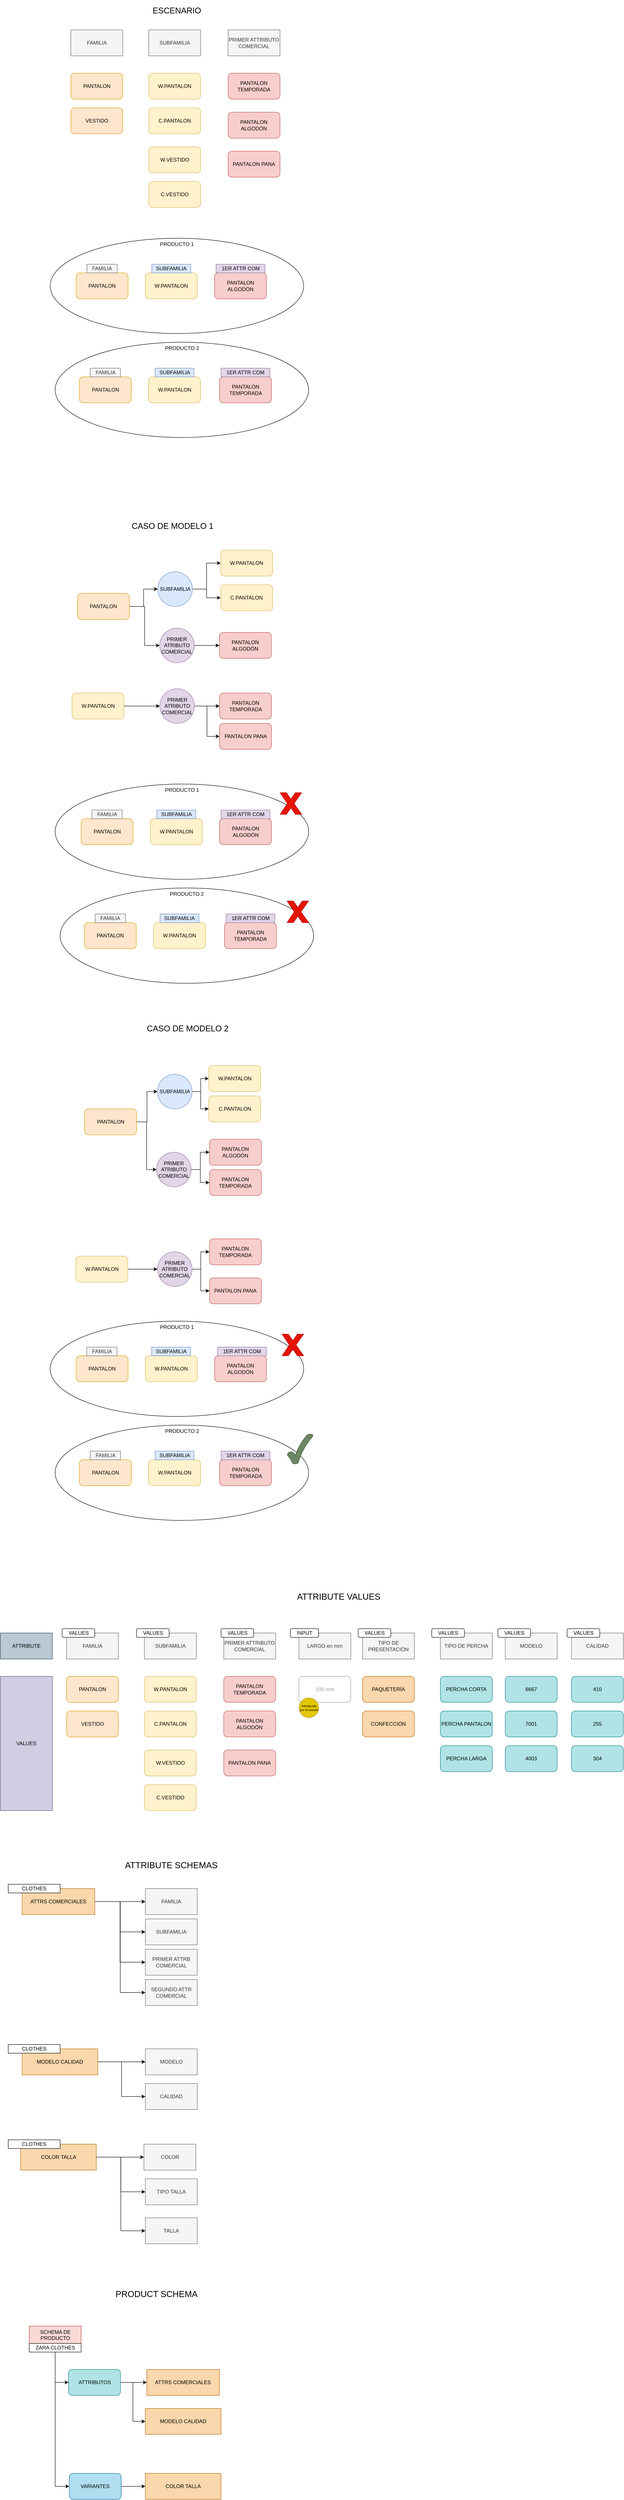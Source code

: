 <mxfile version="21.6.9" type="google">
  <diagram name="Página-1" id="6FG6SvJiOKkGc2ydVnPz">
    <mxGraphModel dx="1626" dy="870" grid="1" gridSize="10" guides="1" tooltips="1" connect="1" arrows="1" fold="1" page="1" pageScale="1" pageWidth="827" pageHeight="1169" math="0" shadow="0">
      <root>
        <mxCell id="0" />
        <mxCell id="1" parent="0" />
        <mxCell id="M1uCHUnP5pRAwrnmrPN6-33" value="FAMILIA" style="rounded=0;whiteSpace=wrap;html=1;fillColor=#f5f5f5;fontColor=#333333;strokeColor=#666666;" parent="1" vertex="1">
          <mxGeometry x="162.75" y="79" width="120" height="60" as="geometry" />
        </mxCell>
        <mxCell id="M1uCHUnP5pRAwrnmrPN6-34" value="SUBFAMILIA" style="rounded=0;whiteSpace=wrap;html=1;fillColor=#f5f5f5;fontColor=#333333;strokeColor=#666666;" parent="1" vertex="1">
          <mxGeometry x="342.75" y="79" width="120" height="60" as="geometry" />
        </mxCell>
        <mxCell id="M1uCHUnP5pRAwrnmrPN6-35" value="PRIMER ATTRIBUTO COMERCIAL" style="rounded=0;whiteSpace=wrap;html=1;fillColor=#f5f5f5;fontColor=#333333;strokeColor=#666666;" parent="1" vertex="1">
          <mxGeometry x="526.25" y="79" width="120" height="60" as="geometry" />
        </mxCell>
        <mxCell id="M1uCHUnP5pRAwrnmrPN6-36" value="PANTALON" style="rounded=1;whiteSpace=wrap;html=1;fillColor=#ffe6cc;strokeColor=#d79b00;" parent="1" vertex="1">
          <mxGeometry x="162.75" y="179" width="120" height="60" as="geometry" />
        </mxCell>
        <mxCell id="M1uCHUnP5pRAwrnmrPN6-37" value="VESTIDO" style="rounded=1;whiteSpace=wrap;html=1;fillColor=#ffe6cc;strokeColor=#d79b00;" parent="1" vertex="1">
          <mxGeometry x="162.75" y="259" width="120" height="60" as="geometry" />
        </mxCell>
        <mxCell id="M1uCHUnP5pRAwrnmrPN6-39" value="W.PANTALON" style="rounded=1;whiteSpace=wrap;html=1;fillColor=#fff2cc;strokeColor=#d6b656;" parent="1" vertex="1">
          <mxGeometry x="342.75" y="179" width="120" height="60" as="geometry" />
        </mxCell>
        <mxCell id="M1uCHUnP5pRAwrnmrPN6-41" value="C.PANTALON" style="rounded=1;whiteSpace=wrap;html=1;fillColor=#fff2cc;strokeColor=#d6b656;" parent="1" vertex="1">
          <mxGeometry x="342.75" y="259" width="120" height="60" as="geometry" />
        </mxCell>
        <mxCell id="M1uCHUnP5pRAwrnmrPN6-42" value="W.VESTIDO" style="rounded=1;whiteSpace=wrap;html=1;fillColor=#fff2cc;strokeColor=#d6b656;" parent="1" vertex="1">
          <mxGeometry x="342.75" y="349" width="120" height="60" as="geometry" />
        </mxCell>
        <mxCell id="M1uCHUnP5pRAwrnmrPN6-43" value="C.VESTIDO" style="rounded=1;whiteSpace=wrap;html=1;fillColor=#fff2cc;strokeColor=#d6b656;" parent="1" vertex="1">
          <mxGeometry x="342.75" y="429" width="120" height="60" as="geometry" />
        </mxCell>
        <mxCell id="M1uCHUnP5pRAwrnmrPN6-44" value="PANTALON TEMPORADA" style="rounded=1;whiteSpace=wrap;html=1;fillColor=#f8cecc;strokeColor=#b85450;" parent="1" vertex="1">
          <mxGeometry x="526.25" y="179" width="120" height="60" as="geometry" />
        </mxCell>
        <mxCell id="M1uCHUnP5pRAwrnmrPN6-45" value="PANTALON ALGODÓN" style="rounded=1;whiteSpace=wrap;html=1;fillColor=#f8cecc;strokeColor=#b85450;" parent="1" vertex="1">
          <mxGeometry x="526.25" y="269" width="120" height="60" as="geometry" />
        </mxCell>
        <mxCell id="M1uCHUnP5pRAwrnmrPN6-46" value="PANTALON PANA" style="rounded=1;whiteSpace=wrap;html=1;fillColor=#f8cecc;strokeColor=#b85450;" parent="1" vertex="1">
          <mxGeometry x="526.25" y="359" width="120" height="60" as="geometry" />
        </mxCell>
        <mxCell id="M1uCHUnP5pRAwrnmrPN6-100" style="edgeStyle=orthogonalEdgeStyle;rounded=0;orthogonalLoop=1;jettySize=auto;html=1;entryX=0;entryY=0.5;entryDx=0;entryDy=0;" parent="1" source="M1uCHUnP5pRAwrnmrPN6-54" target="M1uCHUnP5pRAwrnmrPN6-99" edge="1">
          <mxGeometry relative="1" as="geometry" />
        </mxCell>
        <mxCell id="M1uCHUnP5pRAwrnmrPN6-106" style="edgeStyle=orthogonalEdgeStyle;rounded=0;orthogonalLoop=1;jettySize=auto;html=1;entryX=0;entryY=0.5;entryDx=0;entryDy=0;" parent="1" source="M1uCHUnP5pRAwrnmrPN6-54" target="M1uCHUnP5pRAwrnmrPN6-103" edge="1">
          <mxGeometry relative="1" as="geometry" />
        </mxCell>
        <mxCell id="M1uCHUnP5pRAwrnmrPN6-54" value="PANTALON" style="rounded=1;whiteSpace=wrap;html=1;fillColor=#ffe6cc;strokeColor=#d79b00;" parent="1" vertex="1">
          <mxGeometry x="194.5" y="2570" width="120" height="60" as="geometry" />
        </mxCell>
        <mxCell id="M1uCHUnP5pRAwrnmrPN6-55" value="W.PANTALON" style="rounded=1;whiteSpace=wrap;html=1;fillColor=#fff2cc;strokeColor=#d6b656;" parent="1" vertex="1">
          <mxGeometry x="481.5" y="2470" width="120" height="60" as="geometry" />
        </mxCell>
        <mxCell id="M1uCHUnP5pRAwrnmrPN6-56" value="C.PANTALON" style="rounded=1;whiteSpace=wrap;html=1;fillColor=#fff2cc;strokeColor=#d6b656;" parent="1" vertex="1">
          <mxGeometry x="481.5" y="2540" width="120" height="60" as="geometry" />
        </mxCell>
        <mxCell id="M1uCHUnP5pRAwrnmrPN6-57" value="PANTALON ALGODÓN" style="rounded=1;whiteSpace=wrap;html=1;fillColor=#f8cecc;strokeColor=#b85450;" parent="1" vertex="1">
          <mxGeometry x="483.25" y="2640" width="120" height="60" as="geometry" />
        </mxCell>
        <mxCell id="M1uCHUnP5pRAwrnmrPN6-58" value="PRODUCTO 1" style="ellipse;whiteSpace=wrap;html=1;verticalAlign=top;" parent="1" vertex="1">
          <mxGeometry x="115" y="3060" width="586" height="220" as="geometry" />
        </mxCell>
        <mxCell id="M1uCHUnP5pRAwrnmrPN6-59" value="PANTALON" style="rounded=1;whiteSpace=wrap;html=1;fillColor=#ffe6cc;strokeColor=#d79b00;" parent="1" vertex="1">
          <mxGeometry x="175" y="3140" width="120" height="60" as="geometry" />
        </mxCell>
        <mxCell id="M1uCHUnP5pRAwrnmrPN6-60" value="W.PANTALON" style="rounded=1;whiteSpace=wrap;html=1;fillColor=#fff2cc;strokeColor=#d6b656;" parent="1" vertex="1">
          <mxGeometry x="335" y="3140" width="120" height="60" as="geometry" />
        </mxCell>
        <mxCell id="M1uCHUnP5pRAwrnmrPN6-61" value="PANTALON ALGODÓN" style="rounded=1;whiteSpace=wrap;html=1;fillColor=#f8cecc;strokeColor=#b85450;" parent="1" vertex="1">
          <mxGeometry x="495" y="3140" width="120" height="60" as="geometry" />
        </mxCell>
        <mxCell id="M1uCHUnP5pRAwrnmrPN6-62" value="PRODUCTO 2" style="ellipse;whiteSpace=wrap;html=1;verticalAlign=top;" parent="1" vertex="1">
          <mxGeometry x="126.5" y="3300" width="586" height="220" as="geometry" />
        </mxCell>
        <mxCell id="M1uCHUnP5pRAwrnmrPN6-63" value="PANTALON" style="rounded=1;whiteSpace=wrap;html=1;fillColor=#ffe6cc;strokeColor=#d79b00;" parent="1" vertex="1">
          <mxGeometry x="182.5" y="3380" width="120" height="60" as="geometry" />
        </mxCell>
        <mxCell id="M1uCHUnP5pRAwrnmrPN6-64" value="W.PANTALON" style="rounded=1;whiteSpace=wrap;html=1;fillColor=#fff2cc;strokeColor=#d6b656;" parent="1" vertex="1">
          <mxGeometry x="342.5" y="3380" width="120" height="60" as="geometry" />
        </mxCell>
        <mxCell id="M1uCHUnP5pRAwrnmrPN6-65" value="PANTALON TEMPORADA" style="rounded=1;whiteSpace=wrap;html=1;fillColor=#f8cecc;strokeColor=#b85450;" parent="1" vertex="1">
          <mxGeometry x="506.5" y="3380" width="120" height="60" as="geometry" />
        </mxCell>
        <mxCell id="M1uCHUnP5pRAwrnmrPN6-108" style="edgeStyle=orthogonalEdgeStyle;rounded=0;orthogonalLoop=1;jettySize=auto;html=1;" parent="1" source="M1uCHUnP5pRAwrnmrPN6-67" target="M1uCHUnP5pRAwrnmrPN6-107" edge="1">
          <mxGeometry relative="1" as="geometry" />
        </mxCell>
        <mxCell id="M1uCHUnP5pRAwrnmrPN6-67" value="W.PANTALON" style="rounded=1;whiteSpace=wrap;html=1;fillColor=#fff2cc;strokeColor=#d6b656;" parent="1" vertex="1">
          <mxGeometry x="174.5" y="2910" width="120" height="60" as="geometry" />
        </mxCell>
        <mxCell id="M1uCHUnP5pRAwrnmrPN6-68" value="PANTALON TEMPORADA" style="rounded=1;whiteSpace=wrap;html=1;fillColor=#f8cecc;strokeColor=#b85450;" parent="1" vertex="1">
          <mxGeometry x="483.25" y="2870" width="120" height="60" as="geometry" />
        </mxCell>
        <mxCell id="M1uCHUnP5pRAwrnmrPN6-81" value="PANTALON PANA" style="rounded=1;whiteSpace=wrap;html=1;fillColor=#f8cecc;strokeColor=#b85450;" parent="1" vertex="1">
          <mxGeometry x="483.25" y="2960" width="120" height="60" as="geometry" />
        </mxCell>
        <mxCell id="M1uCHUnP5pRAwrnmrPN6-86" value="" style="verticalLabelPosition=bottom;verticalAlign=top;html=1;shape=mxgraph.basic.tick;fillColor=#6d8764;fontColor=#ffffff;strokeColor=#3A5431;" parent="1" vertex="1">
          <mxGeometry x="663" y="3320" width="59.5" height="70" as="geometry" />
        </mxCell>
        <mxCell id="M1uCHUnP5pRAwrnmrPN6-87" value="PANTALON TEMPORADA" style="rounded=1;whiteSpace=wrap;html=1;fillColor=#f8cecc;strokeColor=#b85450;" parent="1" vertex="1">
          <mxGeometry x="483.25" y="2710" width="120" height="60" as="geometry" />
        </mxCell>
        <mxCell id="M1uCHUnP5pRAwrnmrPN6-101" style="edgeStyle=orthogonalEdgeStyle;rounded=0;orthogonalLoop=1;jettySize=auto;html=1;entryX=0;entryY=0.5;entryDx=0;entryDy=0;" parent="1" source="M1uCHUnP5pRAwrnmrPN6-99" target="M1uCHUnP5pRAwrnmrPN6-55" edge="1">
          <mxGeometry relative="1" as="geometry" />
        </mxCell>
        <mxCell id="M1uCHUnP5pRAwrnmrPN6-102" style="edgeStyle=orthogonalEdgeStyle;rounded=0;orthogonalLoop=1;jettySize=auto;html=1;entryX=0;entryY=0.5;entryDx=0;entryDy=0;" parent="1" source="M1uCHUnP5pRAwrnmrPN6-99" target="M1uCHUnP5pRAwrnmrPN6-56" edge="1">
          <mxGeometry relative="1" as="geometry" />
        </mxCell>
        <mxCell id="M1uCHUnP5pRAwrnmrPN6-99" value="SUBFAMILIA" style="ellipse;whiteSpace=wrap;html=1;aspect=fixed;fillColor=#dae8fc;strokeColor=#6c8ebf;" parent="1" vertex="1">
          <mxGeometry x="363" y="2490" width="80" height="80" as="geometry" />
        </mxCell>
        <mxCell id="M1uCHUnP5pRAwrnmrPN6-104" style="edgeStyle=orthogonalEdgeStyle;rounded=0;orthogonalLoop=1;jettySize=auto;html=1;" parent="1" source="M1uCHUnP5pRAwrnmrPN6-103" target="M1uCHUnP5pRAwrnmrPN6-57" edge="1">
          <mxGeometry relative="1" as="geometry" />
        </mxCell>
        <mxCell id="M1uCHUnP5pRAwrnmrPN6-105" style="edgeStyle=orthogonalEdgeStyle;rounded=0;orthogonalLoop=1;jettySize=auto;html=1;entryX=0;entryY=0.5;entryDx=0;entryDy=0;" parent="1" source="M1uCHUnP5pRAwrnmrPN6-103" target="M1uCHUnP5pRAwrnmrPN6-87" edge="1">
          <mxGeometry relative="1" as="geometry" />
        </mxCell>
        <mxCell id="M1uCHUnP5pRAwrnmrPN6-103" value="PRIMER ATRIBUTO COMERCIAL" style="ellipse;whiteSpace=wrap;html=1;aspect=fixed;fillColor=#e1d5e7;strokeColor=#9673a6;" parent="1" vertex="1">
          <mxGeometry x="361" y="2670" width="80" height="80" as="geometry" />
        </mxCell>
        <mxCell id="M1uCHUnP5pRAwrnmrPN6-109" style="edgeStyle=orthogonalEdgeStyle;rounded=0;orthogonalLoop=1;jettySize=auto;html=1;" parent="1" source="M1uCHUnP5pRAwrnmrPN6-107" target="M1uCHUnP5pRAwrnmrPN6-68" edge="1">
          <mxGeometry relative="1" as="geometry" />
        </mxCell>
        <mxCell id="M1uCHUnP5pRAwrnmrPN6-110" style="edgeStyle=orthogonalEdgeStyle;rounded=0;orthogonalLoop=1;jettySize=auto;html=1;entryX=0;entryY=0.5;entryDx=0;entryDy=0;" parent="1" source="M1uCHUnP5pRAwrnmrPN6-107" target="M1uCHUnP5pRAwrnmrPN6-81" edge="1">
          <mxGeometry relative="1" as="geometry" />
        </mxCell>
        <mxCell id="M1uCHUnP5pRAwrnmrPN6-107" value="PRIMER ATRIBUTO COMERCIAL" style="ellipse;whiteSpace=wrap;html=1;aspect=fixed;fillColor=#e1d5e7;strokeColor=#9673a6;" parent="1" vertex="1">
          <mxGeometry x="363" y="2900" width="80" height="80" as="geometry" />
        </mxCell>
        <mxCell id="M1uCHUnP5pRAwrnmrPN6-111" value="" style="verticalLabelPosition=bottom;verticalAlign=top;html=1;shape=mxgraph.basic.x;fillColor=#e51400;fontColor=#ffffff;strokeColor=#B20000;" parent="1" vertex="1">
          <mxGeometry x="651" y="3090" width="50" height="50" as="geometry" />
        </mxCell>
        <mxCell id="M1uCHUnP5pRAwrnmrPN6-113" value="FAMILIA" style="rounded=0;whiteSpace=wrap;html=1;fillColor=#f5f5f5;fontColor=#333333;strokeColor=#666666;" parent="1" vertex="1">
          <mxGeometry x="207.5" y="3360" width="70" height="20" as="geometry" />
        </mxCell>
        <mxCell id="M1uCHUnP5pRAwrnmrPN6-114" value="SUBFAMILIA" style="rounded=0;whiteSpace=wrap;html=1;fillColor=#dae8fc;strokeColor=#6c8ebf;" parent="1" vertex="1">
          <mxGeometry x="357.5" y="3360" width="90" height="20" as="geometry" />
        </mxCell>
        <mxCell id="M1uCHUnP5pRAwrnmrPN6-115" value="1ER ATTR COM" style="rounded=0;whiteSpace=wrap;html=1;fillColor=#e1d5e7;strokeColor=#9673a6;" parent="1" vertex="1">
          <mxGeometry x="510" y="3360" width="113" height="20" as="geometry" />
        </mxCell>
        <mxCell id="M1uCHUnP5pRAwrnmrPN6-116" value="FAMILIA" style="rounded=0;whiteSpace=wrap;html=1;fillColor=#f5f5f5;fontColor=#333333;strokeColor=#666666;" parent="1" vertex="1">
          <mxGeometry x="199.5" y="3120" width="70" height="20" as="geometry" />
        </mxCell>
        <mxCell id="M1uCHUnP5pRAwrnmrPN6-117" value="SUBFAMILIA" style="rounded=0;whiteSpace=wrap;html=1;fillColor=#dae8fc;strokeColor=#6c8ebf;" parent="1" vertex="1">
          <mxGeometry x="349.5" y="3120" width="90" height="20" as="geometry" />
        </mxCell>
        <mxCell id="M1uCHUnP5pRAwrnmrPN6-118" value="1ER ATTR COM" style="rounded=0;whiteSpace=wrap;html=1;fillColor=#e1d5e7;strokeColor=#9673a6;" parent="1" vertex="1">
          <mxGeometry x="502" y="3120" width="113" height="20" as="geometry" />
        </mxCell>
        <mxCell id="M1uCHUnP5pRAwrnmrPN6-119" value="PRODUCTO 1" style="ellipse;whiteSpace=wrap;html=1;verticalAlign=top;" parent="1" vertex="1">
          <mxGeometry x="115" y="560" width="586" height="220" as="geometry" />
        </mxCell>
        <mxCell id="M1uCHUnP5pRAwrnmrPN6-120" value="PANTALON" style="rounded=1;whiteSpace=wrap;html=1;fillColor=#ffe6cc;strokeColor=#d79b00;" parent="1" vertex="1">
          <mxGeometry x="175" y="640" width="120" height="60" as="geometry" />
        </mxCell>
        <mxCell id="M1uCHUnP5pRAwrnmrPN6-121" value="W.PANTALON" style="rounded=1;whiteSpace=wrap;html=1;fillColor=#fff2cc;strokeColor=#d6b656;" parent="1" vertex="1">
          <mxGeometry x="335" y="640" width="120" height="60" as="geometry" />
        </mxCell>
        <mxCell id="M1uCHUnP5pRAwrnmrPN6-122" value="PANTALON ALGODÓN" style="rounded=1;whiteSpace=wrap;html=1;fillColor=#f8cecc;strokeColor=#b85450;" parent="1" vertex="1">
          <mxGeometry x="495" y="640" width="120" height="60" as="geometry" />
        </mxCell>
        <mxCell id="M1uCHUnP5pRAwrnmrPN6-123" value="PRODUCTO 2" style="ellipse;whiteSpace=wrap;html=1;verticalAlign=top;" parent="1" vertex="1">
          <mxGeometry x="126.5" y="800" width="586" height="220" as="geometry" />
        </mxCell>
        <mxCell id="M1uCHUnP5pRAwrnmrPN6-124" value="PANTALON" style="rounded=1;whiteSpace=wrap;html=1;fillColor=#ffe6cc;strokeColor=#d79b00;" parent="1" vertex="1">
          <mxGeometry x="182.5" y="880" width="120" height="60" as="geometry" />
        </mxCell>
        <mxCell id="M1uCHUnP5pRAwrnmrPN6-125" value="W.PANTALON" style="rounded=1;whiteSpace=wrap;html=1;fillColor=#fff2cc;strokeColor=#d6b656;" parent="1" vertex="1">
          <mxGeometry x="342.5" y="880" width="120" height="60" as="geometry" />
        </mxCell>
        <mxCell id="M1uCHUnP5pRAwrnmrPN6-126" value="PANTALON TEMPORADA" style="rounded=1;whiteSpace=wrap;html=1;fillColor=#f8cecc;strokeColor=#b85450;" parent="1" vertex="1">
          <mxGeometry x="506.5" y="880" width="120" height="60" as="geometry" />
        </mxCell>
        <mxCell id="M1uCHUnP5pRAwrnmrPN6-129" value="FAMILIA" style="rounded=0;whiteSpace=wrap;html=1;fillColor=#f5f5f5;fontColor=#333333;strokeColor=#666666;" parent="1" vertex="1">
          <mxGeometry x="200" y="620" width="70" height="20" as="geometry" />
        </mxCell>
        <mxCell id="M1uCHUnP5pRAwrnmrPN6-130" value="SUBFAMILIA" style="rounded=0;whiteSpace=wrap;html=1;fillColor=#dae8fc;strokeColor=#6c8ebf;" parent="1" vertex="1">
          <mxGeometry x="350" y="620" width="90" height="20" as="geometry" />
        </mxCell>
        <mxCell id="M1uCHUnP5pRAwrnmrPN6-131" value="1ER ATTR COM" style="rounded=0;whiteSpace=wrap;html=1;fillColor=#e1d5e7;strokeColor=#9673a6;" parent="1" vertex="1">
          <mxGeometry x="498.5" y="620" width="113" height="20" as="geometry" />
        </mxCell>
        <mxCell id="M1uCHUnP5pRAwrnmrPN6-132" value="FAMILIA" style="rounded=0;whiteSpace=wrap;html=1;fillColor=#f5f5f5;fontColor=#333333;strokeColor=#666666;" parent="1" vertex="1">
          <mxGeometry x="207.5" y="860" width="70" height="20" as="geometry" />
        </mxCell>
        <mxCell id="M1uCHUnP5pRAwrnmrPN6-133" value="SUBFAMILIA" style="rounded=0;whiteSpace=wrap;html=1;fillColor=#dae8fc;strokeColor=#6c8ebf;" parent="1" vertex="1">
          <mxGeometry x="357.5" y="860" width="90" height="20" as="geometry" />
        </mxCell>
        <mxCell id="M1uCHUnP5pRAwrnmrPN6-134" value="1ER ATTR COM" style="rounded=0;whiteSpace=wrap;html=1;fillColor=#e1d5e7;strokeColor=#9673a6;" parent="1" vertex="1">
          <mxGeometry x="510" y="860" width="113" height="20" as="geometry" />
        </mxCell>
        <mxCell id="M1uCHUnP5pRAwrnmrPN6-135" style="edgeStyle=orthogonalEdgeStyle;rounded=0;orthogonalLoop=1;jettySize=auto;html=1;" parent="1" source="M1uCHUnP5pRAwrnmrPN6-137" target="M1uCHUnP5pRAwrnmrPN6-154" edge="1">
          <mxGeometry relative="1" as="geometry" />
        </mxCell>
        <mxCell id="M1uCHUnP5pRAwrnmrPN6-136" style="edgeStyle=orthogonalEdgeStyle;rounded=0;orthogonalLoop=1;jettySize=auto;html=1;entryX=0;entryY=0.5;entryDx=0;entryDy=0;" parent="1" source="M1uCHUnP5pRAwrnmrPN6-137" target="M1uCHUnP5pRAwrnmrPN6-156" edge="1">
          <mxGeometry relative="1" as="geometry" />
        </mxCell>
        <mxCell id="M1uCHUnP5pRAwrnmrPN6-137" value="PANTALON" style="rounded=1;whiteSpace=wrap;html=1;fillColor=#ffe6cc;strokeColor=#d79b00;" parent="1" vertex="1">
          <mxGeometry x="178.25" y="1380" width="120" height="60" as="geometry" />
        </mxCell>
        <mxCell id="M1uCHUnP5pRAwrnmrPN6-138" value="W.PANTALON" style="rounded=1;whiteSpace=wrap;html=1;fillColor=#fff2cc;strokeColor=#d6b656;" parent="1" vertex="1">
          <mxGeometry x="509.25" y="1280" width="120" height="60" as="geometry" />
        </mxCell>
        <mxCell id="M1uCHUnP5pRAwrnmrPN6-139" value="C.PANTALON" style="rounded=1;whiteSpace=wrap;html=1;fillColor=#fff2cc;strokeColor=#d6b656;" parent="1" vertex="1">
          <mxGeometry x="509.25" y="1360" width="120" height="60" as="geometry" />
        </mxCell>
        <mxCell id="M1uCHUnP5pRAwrnmrPN6-140" value="PANTALON ALGODÓN" style="rounded=1;whiteSpace=wrap;html=1;fillColor=#f8cecc;strokeColor=#b85450;" parent="1" vertex="1">
          <mxGeometry x="506.25" y="1470" width="120" height="60" as="geometry" />
        </mxCell>
        <mxCell id="M1uCHUnP5pRAwrnmrPN6-141" value="PRODUCTO 1" style="ellipse;whiteSpace=wrap;html=1;verticalAlign=top;" parent="1" vertex="1">
          <mxGeometry x="126.5" y="1820" width="586" height="220" as="geometry" />
        </mxCell>
        <mxCell id="M1uCHUnP5pRAwrnmrPN6-142" value="PANTALON" style="rounded=1;whiteSpace=wrap;html=1;fillColor=#ffe6cc;strokeColor=#d79b00;" parent="1" vertex="1">
          <mxGeometry x="186.5" y="1900" width="120" height="60" as="geometry" />
        </mxCell>
        <mxCell id="M1uCHUnP5pRAwrnmrPN6-143" value="W.PANTALON" style="rounded=1;whiteSpace=wrap;html=1;fillColor=#fff2cc;strokeColor=#d6b656;" parent="1" vertex="1">
          <mxGeometry x="346.5" y="1900" width="120" height="60" as="geometry" />
        </mxCell>
        <mxCell id="M1uCHUnP5pRAwrnmrPN6-144" value="PANTALON ALGODÓN" style="rounded=1;whiteSpace=wrap;html=1;fillColor=#f8cecc;strokeColor=#b85450;" parent="1" vertex="1">
          <mxGeometry x="506.5" y="1900" width="120" height="60" as="geometry" />
        </mxCell>
        <mxCell id="M1uCHUnP5pRAwrnmrPN6-145" value="PRODUCTO 2" style="ellipse;whiteSpace=wrap;html=1;verticalAlign=top;" parent="1" vertex="1">
          <mxGeometry x="138" y="2060" width="586" height="220" as="geometry" />
        </mxCell>
        <mxCell id="M1uCHUnP5pRAwrnmrPN6-146" value="PANTALON" style="rounded=1;whiteSpace=wrap;html=1;fillColor=#ffe6cc;strokeColor=#d79b00;" parent="1" vertex="1">
          <mxGeometry x="194" y="2140" width="120" height="60" as="geometry" />
        </mxCell>
        <mxCell id="M1uCHUnP5pRAwrnmrPN6-147" value="W.PANTALON" style="rounded=1;whiteSpace=wrap;html=1;fillColor=#fff2cc;strokeColor=#d6b656;" parent="1" vertex="1">
          <mxGeometry x="354" y="2140" width="120" height="60" as="geometry" />
        </mxCell>
        <mxCell id="M1uCHUnP5pRAwrnmrPN6-148" value="PANTALON TEMPORADA" style="rounded=1;whiteSpace=wrap;html=1;fillColor=#f8cecc;strokeColor=#b85450;" parent="1" vertex="1">
          <mxGeometry x="518" y="2140" width="120" height="60" as="geometry" />
        </mxCell>
        <mxCell id="M1uCHUnP5pRAwrnmrPN6-149" style="edgeStyle=orthogonalEdgeStyle;rounded=0;orthogonalLoop=1;jettySize=auto;html=1;" parent="1" source="M1uCHUnP5pRAwrnmrPN6-150" target="M1uCHUnP5pRAwrnmrPN6-159" edge="1">
          <mxGeometry relative="1" as="geometry" />
        </mxCell>
        <mxCell id="M1uCHUnP5pRAwrnmrPN6-150" value="W.PANTALON" style="rounded=1;whiteSpace=wrap;html=1;fillColor=#fff2cc;strokeColor=#d6b656;" parent="1" vertex="1">
          <mxGeometry x="165.5" y="1610" width="120" height="60" as="geometry" />
        </mxCell>
        <mxCell id="M1uCHUnP5pRAwrnmrPN6-151" value="PANTALON TEMPORADA" style="rounded=1;whiteSpace=wrap;html=1;fillColor=#f8cecc;strokeColor=#b85450;" parent="1" vertex="1">
          <mxGeometry x="506.5" y="1610" width="120" height="60" as="geometry" />
        </mxCell>
        <mxCell id="M1uCHUnP5pRAwrnmrPN6-152" style="edgeStyle=orthogonalEdgeStyle;rounded=0;orthogonalLoop=1;jettySize=auto;html=1;entryX=0;entryY=0.5;entryDx=0;entryDy=0;" parent="1" source="M1uCHUnP5pRAwrnmrPN6-154" target="M1uCHUnP5pRAwrnmrPN6-138" edge="1">
          <mxGeometry relative="1" as="geometry" />
        </mxCell>
        <mxCell id="M1uCHUnP5pRAwrnmrPN6-153" style="edgeStyle=orthogonalEdgeStyle;rounded=0;orthogonalLoop=1;jettySize=auto;html=1;" parent="1" source="M1uCHUnP5pRAwrnmrPN6-154" target="M1uCHUnP5pRAwrnmrPN6-139" edge="1">
          <mxGeometry relative="1" as="geometry" />
        </mxCell>
        <mxCell id="M1uCHUnP5pRAwrnmrPN6-154" value="SUBFAMILIA" style="ellipse;whiteSpace=wrap;html=1;aspect=fixed;fillColor=#dae8fc;strokeColor=#6c8ebf;" parent="1" vertex="1">
          <mxGeometry x="363.75" y="1330" width="80" height="80" as="geometry" />
        </mxCell>
        <mxCell id="M1uCHUnP5pRAwrnmrPN6-155" style="edgeStyle=orthogonalEdgeStyle;rounded=0;orthogonalLoop=1;jettySize=auto;html=1;" parent="1" source="M1uCHUnP5pRAwrnmrPN6-156" target="M1uCHUnP5pRAwrnmrPN6-140" edge="1">
          <mxGeometry relative="1" as="geometry" />
        </mxCell>
        <mxCell id="M1uCHUnP5pRAwrnmrPN6-156" value="PRIMER ATRIBUTO COMERCIAL" style="ellipse;whiteSpace=wrap;html=1;aspect=fixed;fillColor=#e1d5e7;strokeColor=#9673a6;" parent="1" vertex="1">
          <mxGeometry x="368.25" y="1460" width="80" height="80" as="geometry" />
        </mxCell>
        <mxCell id="M1uCHUnP5pRAwrnmrPN6-157" style="edgeStyle=orthogonalEdgeStyle;rounded=0;orthogonalLoop=1;jettySize=auto;html=1;" parent="1" source="M1uCHUnP5pRAwrnmrPN6-159" target="M1uCHUnP5pRAwrnmrPN6-151" edge="1">
          <mxGeometry relative="1" as="geometry" />
        </mxCell>
        <mxCell id="M1uCHUnP5pRAwrnmrPN6-158" style="edgeStyle=orthogonalEdgeStyle;rounded=0;orthogonalLoop=1;jettySize=auto;html=1;" parent="1" source="M1uCHUnP5pRAwrnmrPN6-159" target="M1uCHUnP5pRAwrnmrPN6-160" edge="1">
          <mxGeometry relative="1" as="geometry" />
        </mxCell>
        <mxCell id="M1uCHUnP5pRAwrnmrPN6-159" value="PRIMER ATRIBUTO COMERCIAL" style="ellipse;whiteSpace=wrap;html=1;aspect=fixed;fillColor=#e1d5e7;strokeColor=#9673a6;" parent="1" vertex="1">
          <mxGeometry x="368.5" y="1600" width="80" height="80" as="geometry" />
        </mxCell>
        <mxCell id="M1uCHUnP5pRAwrnmrPN6-160" value="PANTALON PANA" style="rounded=1;whiteSpace=wrap;html=1;fillColor=#f8cecc;strokeColor=#b85450;" parent="1" vertex="1">
          <mxGeometry x="506.5" y="1680" width="120" height="60" as="geometry" />
        </mxCell>
        <mxCell id="M1uCHUnP5pRAwrnmrPN6-161" value="" style="verticalLabelPosition=bottom;verticalAlign=top;html=1;shape=mxgraph.basic.x;fillColor=#e51400;fontColor=#ffffff;strokeColor=#B20000;" parent="1" vertex="1">
          <mxGeometry x="646.5" y="1840" width="50" height="50" as="geometry" />
        </mxCell>
        <mxCell id="M1uCHUnP5pRAwrnmrPN6-162" value="" style="verticalLabelPosition=bottom;verticalAlign=top;html=1;shape=mxgraph.basic.x;fillColor=#e51400;fontColor=#ffffff;strokeColor=#B20000;" parent="1" vertex="1">
          <mxGeometry x="662.5" y="2090" width="50" height="50" as="geometry" />
        </mxCell>
        <mxCell id="M1uCHUnP5pRAwrnmrPN6-163" value="FAMILIA" style="rounded=0;whiteSpace=wrap;html=1;fillColor=#f5f5f5;fontColor=#333333;strokeColor=#666666;" parent="1" vertex="1">
          <mxGeometry x="211.5" y="1880" width="70" height="20" as="geometry" />
        </mxCell>
        <mxCell id="M1uCHUnP5pRAwrnmrPN6-164" value="SUBFAMILIA" style="rounded=0;whiteSpace=wrap;html=1;fillColor=#dae8fc;strokeColor=#6c8ebf;" parent="1" vertex="1">
          <mxGeometry x="361.5" y="1880" width="90" height="20" as="geometry" />
        </mxCell>
        <mxCell id="M1uCHUnP5pRAwrnmrPN6-165" value="1ER ATTR COM" style="rounded=0;whiteSpace=wrap;html=1;fillColor=#e1d5e7;strokeColor=#9673a6;" parent="1" vertex="1">
          <mxGeometry x="510" y="1880" width="113" height="20" as="geometry" />
        </mxCell>
        <mxCell id="M1uCHUnP5pRAwrnmrPN6-166" value="FAMILIA" style="rounded=0;whiteSpace=wrap;html=1;fillColor=#f5f5f5;fontColor=#333333;strokeColor=#666666;" parent="1" vertex="1">
          <mxGeometry x="219" y="2120" width="70" height="20" as="geometry" />
        </mxCell>
        <mxCell id="M1uCHUnP5pRAwrnmrPN6-167" value="SUBFAMILIA" style="rounded=0;whiteSpace=wrap;html=1;fillColor=#dae8fc;strokeColor=#6c8ebf;" parent="1" vertex="1">
          <mxGeometry x="369" y="2120" width="90" height="20" as="geometry" />
        </mxCell>
        <mxCell id="M1uCHUnP5pRAwrnmrPN6-168" value="1ER ATTR COM" style="rounded=0;whiteSpace=wrap;html=1;fillColor=#e1d5e7;strokeColor=#9673a6;" parent="1" vertex="1">
          <mxGeometry x="521.5" y="2120" width="113" height="20" as="geometry" />
        </mxCell>
        <mxCell id="M1uCHUnP5pRAwrnmrPN6-169" value="ESCENARIO" style="text;html=1;strokeColor=none;fillColor=none;align=center;verticalAlign=middle;whiteSpace=wrap;rounded=0;fontSize=19;" parent="1" vertex="1">
          <mxGeometry x="186" y="10" width="444" height="50" as="geometry" />
        </mxCell>
        <mxCell id="M1uCHUnP5pRAwrnmrPN6-170" value="CASO DE MODELO 1" style="text;html=1;strokeColor=none;fillColor=none;align=center;verticalAlign=middle;whiteSpace=wrap;rounded=0;fontSize=19;" parent="1" vertex="1">
          <mxGeometry x="176" y="1200" width="444" height="50" as="geometry" />
        </mxCell>
        <mxCell id="M1uCHUnP5pRAwrnmrPN6-171" value="CASO DE MODELO 2" style="text;html=1;strokeColor=none;fillColor=none;align=center;verticalAlign=middle;whiteSpace=wrap;rounded=0;fontSize=19;" parent="1" vertex="1">
          <mxGeometry x="210.5" y="2360" width="444" height="50" as="geometry" />
        </mxCell>
        <mxCell id="IUGSiPKM8e4eW98SNJqr-1" value="FAMILIA" style="rounded=0;whiteSpace=wrap;html=1;fillColor=#f5f5f5;fontColor=#333333;strokeColor=#666666;" vertex="1" parent="1">
          <mxGeometry x="152.75" y="3780" width="120" height="60" as="geometry" />
        </mxCell>
        <mxCell id="IUGSiPKM8e4eW98SNJqr-2" value="SUBFAMILIA" style="rounded=0;whiteSpace=wrap;html=1;fillColor=#f5f5f5;fontColor=#333333;strokeColor=#666666;" vertex="1" parent="1">
          <mxGeometry x="332.75" y="3780" width="120" height="60" as="geometry" />
        </mxCell>
        <mxCell id="IUGSiPKM8e4eW98SNJqr-3" value="PRIMER ATTRIBUTO COMERCIAL" style="rounded=0;whiteSpace=wrap;html=1;fillColor=#f5f5f5;fontColor=#333333;strokeColor=#666666;" vertex="1" parent="1">
          <mxGeometry x="516.25" y="3780" width="120" height="60" as="geometry" />
        </mxCell>
        <mxCell id="IUGSiPKM8e4eW98SNJqr-4" value="PANTALON" style="rounded=1;whiteSpace=wrap;html=1;fillColor=#ffe6cc;strokeColor=#d79b00;" vertex="1" parent="1">
          <mxGeometry x="152.75" y="3880" width="120" height="60" as="geometry" />
        </mxCell>
        <mxCell id="IUGSiPKM8e4eW98SNJqr-5" value="VESTIDO" style="rounded=1;whiteSpace=wrap;html=1;fillColor=#ffe6cc;strokeColor=#d79b00;" vertex="1" parent="1">
          <mxGeometry x="152.75" y="3960" width="120" height="60" as="geometry" />
        </mxCell>
        <mxCell id="IUGSiPKM8e4eW98SNJqr-6" value="W.PANTALON" style="rounded=1;whiteSpace=wrap;html=1;fillColor=#fff2cc;strokeColor=#d6b656;" vertex="1" parent="1">
          <mxGeometry x="332.75" y="3880" width="120" height="60" as="geometry" />
        </mxCell>
        <mxCell id="IUGSiPKM8e4eW98SNJqr-7" value="C.PANTALON" style="rounded=1;whiteSpace=wrap;html=1;fillColor=#fff2cc;strokeColor=#d6b656;" vertex="1" parent="1">
          <mxGeometry x="332.75" y="3960" width="120" height="60" as="geometry" />
        </mxCell>
        <mxCell id="IUGSiPKM8e4eW98SNJqr-8" value="W.VESTIDO" style="rounded=1;whiteSpace=wrap;html=1;fillColor=#fff2cc;strokeColor=#d6b656;" vertex="1" parent="1">
          <mxGeometry x="332.75" y="4050" width="120" height="60" as="geometry" />
        </mxCell>
        <mxCell id="IUGSiPKM8e4eW98SNJqr-9" value="C.VESTIDO" style="rounded=1;whiteSpace=wrap;html=1;fillColor=#fff2cc;strokeColor=#d6b656;" vertex="1" parent="1">
          <mxGeometry x="332.75" y="4130" width="120" height="60" as="geometry" />
        </mxCell>
        <mxCell id="IUGSiPKM8e4eW98SNJqr-10" value="PANTALON TEMPORADA" style="rounded=1;whiteSpace=wrap;html=1;fillColor=#f8cecc;strokeColor=#b85450;" vertex="1" parent="1">
          <mxGeometry x="516.25" y="3880" width="120" height="60" as="geometry" />
        </mxCell>
        <mxCell id="IUGSiPKM8e4eW98SNJqr-11" value="PANTALON ALGODÓN" style="rounded=1;whiteSpace=wrap;html=1;fillColor=#f8cecc;strokeColor=#b85450;" vertex="1" parent="1">
          <mxGeometry x="516.25" y="3960" width="120" height="60" as="geometry" />
        </mxCell>
        <mxCell id="IUGSiPKM8e4eW98SNJqr-12" value="PANTALON PANA" style="rounded=1;whiteSpace=wrap;html=1;fillColor=#f8cecc;strokeColor=#b85450;" vertex="1" parent="1">
          <mxGeometry x="516.25" y="4050" width="120" height="60" as="geometry" />
        </mxCell>
        <mxCell id="IUGSiPKM8e4eW98SNJqr-13" value="ATTRIBUTE VALUES" style="text;html=1;strokeColor=none;fillColor=none;align=center;verticalAlign=middle;whiteSpace=wrap;rounded=0;fontSize=20;" vertex="1" parent="1">
          <mxGeometry x="646.25" y="3680" width="271.75" height="30" as="geometry" />
        </mxCell>
        <mxCell id="IUGSiPKM8e4eW98SNJqr-14" value="ATTRIBUTE" style="rounded=0;whiteSpace=wrap;html=1;fillColor=#bac8d3;strokeColor=#23445d;" vertex="1" parent="1">
          <mxGeometry y="3780" width="120" height="60" as="geometry" />
        </mxCell>
        <mxCell id="IUGSiPKM8e4eW98SNJqr-15" value="VALUES" style="rounded=0;whiteSpace=wrap;html=1;fillColor=#d0cee2;strokeColor=#56517e;" vertex="1" parent="1">
          <mxGeometry y="3880" width="120" height="310" as="geometry" />
        </mxCell>
        <mxCell id="IUGSiPKM8e4eW98SNJqr-16" value="ATTRIBUTE SCHEMAS" style="text;html=1;strokeColor=none;fillColor=none;align=center;verticalAlign=middle;whiteSpace=wrap;rounded=0;fontSize=20;" vertex="1" parent="1">
          <mxGeometry x="258.63" y="4300" width="271.75" height="30" as="geometry" />
        </mxCell>
        <mxCell id="IUGSiPKM8e4eW98SNJqr-25" style="edgeStyle=orthogonalEdgeStyle;rounded=0;orthogonalLoop=1;jettySize=auto;html=1;" edge="1" parent="1" source="IUGSiPKM8e4eW98SNJqr-17" target="IUGSiPKM8e4eW98SNJqr-19">
          <mxGeometry relative="1" as="geometry" />
        </mxCell>
        <mxCell id="IUGSiPKM8e4eW98SNJqr-26" style="edgeStyle=orthogonalEdgeStyle;rounded=0;orthogonalLoop=1;jettySize=auto;html=1;entryX=0;entryY=0.5;entryDx=0;entryDy=0;" edge="1" parent="1" source="IUGSiPKM8e4eW98SNJqr-17" target="IUGSiPKM8e4eW98SNJqr-21">
          <mxGeometry relative="1" as="geometry" />
        </mxCell>
        <mxCell id="IUGSiPKM8e4eW98SNJqr-27" style="edgeStyle=orthogonalEdgeStyle;rounded=0;orthogonalLoop=1;jettySize=auto;html=1;entryX=0;entryY=0.5;entryDx=0;entryDy=0;" edge="1" parent="1" source="IUGSiPKM8e4eW98SNJqr-17" target="IUGSiPKM8e4eW98SNJqr-22">
          <mxGeometry relative="1" as="geometry" />
        </mxCell>
        <mxCell id="IUGSiPKM8e4eW98SNJqr-28" style="edgeStyle=orthogonalEdgeStyle;rounded=0;orthogonalLoop=1;jettySize=auto;html=1;entryX=0;entryY=0.5;entryDx=0;entryDy=0;" edge="1" parent="1" source="IUGSiPKM8e4eW98SNJqr-17" target="IUGSiPKM8e4eW98SNJqr-24">
          <mxGeometry relative="1" as="geometry">
            <Array as="points">
              <mxPoint x="277" y="4400" />
              <mxPoint x="277" y="4610" />
            </Array>
          </mxGeometry>
        </mxCell>
        <mxCell id="IUGSiPKM8e4eW98SNJqr-17" value="ATTRS COMERCIALES" style="rounded=0;whiteSpace=wrap;html=1;fillColor=#fad7ac;strokeColor=#b46504;" vertex="1" parent="1">
          <mxGeometry x="50" y="4370" width="168.12" height="60" as="geometry" />
        </mxCell>
        <mxCell id="IUGSiPKM8e4eW98SNJqr-19" value="FAMILIA" style="rounded=0;whiteSpace=wrap;html=1;fillColor=#f5f5f5;fontColor=#333333;strokeColor=#666666;" vertex="1" parent="1">
          <mxGeometry x="335" y="4370" width="120" height="60" as="geometry" />
        </mxCell>
        <mxCell id="IUGSiPKM8e4eW98SNJqr-29" style="edgeStyle=orthogonalEdgeStyle;rounded=0;orthogonalLoop=1;jettySize=auto;html=1;" edge="1" parent="1" source="IUGSiPKM8e4eW98SNJqr-20" target="IUGSiPKM8e4eW98SNJqr-23">
          <mxGeometry relative="1" as="geometry" />
        </mxCell>
        <mxCell id="IUGSiPKM8e4eW98SNJqr-31" style="edgeStyle=orthogonalEdgeStyle;rounded=0;orthogonalLoop=1;jettySize=auto;html=1;entryX=0;entryY=0.5;entryDx=0;entryDy=0;" edge="1" parent="1" source="IUGSiPKM8e4eW98SNJqr-20" target="IUGSiPKM8e4eW98SNJqr-30">
          <mxGeometry relative="1" as="geometry" />
        </mxCell>
        <mxCell id="IUGSiPKM8e4eW98SNJqr-20" value="MODELO CALIDAD" style="rounded=0;whiteSpace=wrap;html=1;fillColor=#fad7ac;strokeColor=#b46504;" vertex="1" parent="1">
          <mxGeometry x="50" y="4740" width="175" height="60" as="geometry" />
        </mxCell>
        <mxCell id="IUGSiPKM8e4eW98SNJqr-21" value="SUBFAMILIA" style="rounded=0;whiteSpace=wrap;html=1;fillColor=#f5f5f5;fontColor=#333333;strokeColor=#666666;" vertex="1" parent="1">
          <mxGeometry x="335" y="4440" width="120" height="60" as="geometry" />
        </mxCell>
        <mxCell id="IUGSiPKM8e4eW98SNJqr-22" value="PRIMER ATTRB COMERCIAL" style="rounded=0;whiteSpace=wrap;html=1;fillColor=#f5f5f5;fontColor=#333333;strokeColor=#666666;" vertex="1" parent="1">
          <mxGeometry x="335" y="4510" width="120" height="60" as="geometry" />
        </mxCell>
        <mxCell id="IUGSiPKM8e4eW98SNJqr-23" value="MODELO" style="rounded=0;whiteSpace=wrap;html=1;fillColor=#f5f5f5;fontColor=#333333;strokeColor=#666666;" vertex="1" parent="1">
          <mxGeometry x="335" y="4740" width="120" height="60" as="geometry" />
        </mxCell>
        <mxCell id="IUGSiPKM8e4eW98SNJqr-24" value="SEGUNDO ATTR COMERCIAL" style="rounded=0;whiteSpace=wrap;html=1;fillColor=#f5f5f5;fontColor=#333333;strokeColor=#666666;" vertex="1" parent="1">
          <mxGeometry x="335" y="4580" width="120" height="60" as="geometry" />
        </mxCell>
        <mxCell id="IUGSiPKM8e4eW98SNJqr-30" value="CALIDAD" style="rounded=0;whiteSpace=wrap;html=1;fillColor=#f5f5f5;fontColor=#333333;strokeColor=#666666;" vertex="1" parent="1">
          <mxGeometry x="335" y="4820" width="120" height="60" as="geometry" />
        </mxCell>
        <mxCell id="IUGSiPKM8e4eW98SNJqr-34" style="edgeStyle=orthogonalEdgeStyle;rounded=0;orthogonalLoop=1;jettySize=auto;html=1;entryX=0;entryY=0.5;entryDx=0;entryDy=0;" edge="1" parent="1" source="IUGSiPKM8e4eW98SNJqr-32" target="IUGSiPKM8e4eW98SNJqr-33">
          <mxGeometry relative="1" as="geometry" />
        </mxCell>
        <mxCell id="IUGSiPKM8e4eW98SNJqr-37" style="edgeStyle=orthogonalEdgeStyle;rounded=0;orthogonalLoop=1;jettySize=auto;html=1;entryX=0;entryY=0.5;entryDx=0;entryDy=0;" edge="1" parent="1" source="IUGSiPKM8e4eW98SNJqr-32" target="IUGSiPKM8e4eW98SNJqr-35">
          <mxGeometry relative="1" as="geometry" />
        </mxCell>
        <mxCell id="IUGSiPKM8e4eW98SNJqr-38" style="edgeStyle=orthogonalEdgeStyle;rounded=0;orthogonalLoop=1;jettySize=auto;html=1;entryX=0;entryY=0.5;entryDx=0;entryDy=0;" edge="1" parent="1" source="IUGSiPKM8e4eW98SNJqr-32" target="IUGSiPKM8e4eW98SNJqr-36">
          <mxGeometry relative="1" as="geometry" />
        </mxCell>
        <mxCell id="IUGSiPKM8e4eW98SNJqr-32" value="COLOR TALLA" style="rounded=0;whiteSpace=wrap;html=1;fillColor=#fad7ac;strokeColor=#b46504;" vertex="1" parent="1">
          <mxGeometry x="46.56" y="4960" width="175" height="60" as="geometry" />
        </mxCell>
        <mxCell id="IUGSiPKM8e4eW98SNJqr-33" value="COLOR" style="rounded=0;whiteSpace=wrap;html=1;fillColor=#f5f5f5;fontColor=#333333;strokeColor=#666666;" vertex="1" parent="1">
          <mxGeometry x="331.75" y="4960" width="120" height="60" as="geometry" />
        </mxCell>
        <mxCell id="IUGSiPKM8e4eW98SNJqr-35" value="TIPO TALLA" style="rounded=0;whiteSpace=wrap;html=1;fillColor=#f5f5f5;fontColor=#333333;strokeColor=#666666;" vertex="1" parent="1">
          <mxGeometry x="335" y="5040" width="120" height="60" as="geometry" />
        </mxCell>
        <mxCell id="IUGSiPKM8e4eW98SNJqr-36" value="TALLA" style="rounded=0;whiteSpace=wrap;html=1;fillColor=#f5f5f5;fontColor=#333333;strokeColor=#666666;" vertex="1" parent="1">
          <mxGeometry x="335" y="5130" width="120" height="60" as="geometry" />
        </mxCell>
        <mxCell id="IUGSiPKM8e4eW98SNJqr-39" value="CLOTHES" style="rounded=0;whiteSpace=wrap;html=1;" vertex="1" parent="1">
          <mxGeometry x="18" y="4360" width="120" height="20" as="geometry" />
        </mxCell>
        <mxCell id="IUGSiPKM8e4eW98SNJqr-40" value="CLOTHES" style="rounded=0;whiteSpace=wrap;html=1;" vertex="1" parent="1">
          <mxGeometry x="18" y="4730" width="120" height="20" as="geometry" />
        </mxCell>
        <mxCell id="IUGSiPKM8e4eW98SNJqr-41" value="CLOTHES" style="rounded=0;whiteSpace=wrap;html=1;" vertex="1" parent="1">
          <mxGeometry x="18" y="4950" width="120" height="20" as="geometry" />
        </mxCell>
        <mxCell id="IUGSiPKM8e4eW98SNJqr-44" style="edgeStyle=orthogonalEdgeStyle;rounded=0;orthogonalLoop=1;jettySize=auto;html=1;entryX=0;entryY=0.5;entryDx=0;entryDy=0;" edge="1" parent="1" source="IUGSiPKM8e4eW98SNJqr-42" target="IUGSiPKM8e4eW98SNJqr-43">
          <mxGeometry relative="1" as="geometry" />
        </mxCell>
        <mxCell id="IUGSiPKM8e4eW98SNJqr-49" style="edgeStyle=orthogonalEdgeStyle;rounded=0;orthogonalLoop=1;jettySize=auto;html=1;entryX=0;entryY=0.5;entryDx=0;entryDy=0;" edge="1" parent="1" source="IUGSiPKM8e4eW98SNJqr-42" target="IUGSiPKM8e4eW98SNJqr-48">
          <mxGeometry relative="1" as="geometry" />
        </mxCell>
        <mxCell id="IUGSiPKM8e4eW98SNJqr-42" value="SCHEMA DE PRODUCTO" style="rounded=0;whiteSpace=wrap;html=1;fillColor=#fad9d5;strokeColor=#ae4132;verticalAlign=top;" vertex="1" parent="1">
          <mxGeometry x="66.5" y="5380" width="120" height="60" as="geometry" />
        </mxCell>
        <mxCell id="IUGSiPKM8e4eW98SNJqr-62" style="edgeStyle=orthogonalEdgeStyle;rounded=0;orthogonalLoop=1;jettySize=auto;html=1;" edge="1" parent="1" source="IUGSiPKM8e4eW98SNJqr-43" target="IUGSiPKM8e4eW98SNJqr-46">
          <mxGeometry relative="1" as="geometry" />
        </mxCell>
        <mxCell id="IUGSiPKM8e4eW98SNJqr-63" style="edgeStyle=orthogonalEdgeStyle;rounded=0;orthogonalLoop=1;jettySize=auto;html=1;entryX=0;entryY=0.5;entryDx=0;entryDy=0;" edge="1" parent="1" source="IUGSiPKM8e4eW98SNJqr-43" target="IUGSiPKM8e4eW98SNJqr-47">
          <mxGeometry relative="1" as="geometry" />
        </mxCell>
        <mxCell id="IUGSiPKM8e4eW98SNJqr-43" value="ATTRIBUTOS" style="rounded=1;whiteSpace=wrap;html=1;fillColor=#b0e3e6;strokeColor=#0e8088;" vertex="1" parent="1">
          <mxGeometry x="157.5" y="5480" width="120" height="60" as="geometry" />
        </mxCell>
        <mxCell id="IUGSiPKM8e4eW98SNJqr-45" value="COLOR TALLA" style="rounded=0;whiteSpace=wrap;html=1;fillColor=#fad7ac;strokeColor=#b46504;" vertex="1" parent="1">
          <mxGeometry x="335" y="5720" width="175" height="60" as="geometry" />
        </mxCell>
        <mxCell id="IUGSiPKM8e4eW98SNJqr-46" value="ATTRS COMERCIALES" style="rounded=0;whiteSpace=wrap;html=1;fillColor=#fad7ac;strokeColor=#b46504;" vertex="1" parent="1">
          <mxGeometry x="338.44" y="5480" width="168.12" height="60" as="geometry" />
        </mxCell>
        <mxCell id="IUGSiPKM8e4eW98SNJqr-47" value="MODELO CALIDAD" style="rounded=0;whiteSpace=wrap;html=1;fillColor=#fad7ac;strokeColor=#b46504;" vertex="1" parent="1">
          <mxGeometry x="335" y="5570" width="175" height="60" as="geometry" />
        </mxCell>
        <mxCell id="IUGSiPKM8e4eW98SNJqr-50" style="edgeStyle=orthogonalEdgeStyle;rounded=0;orthogonalLoop=1;jettySize=auto;html=1;" edge="1" parent="1" source="IUGSiPKM8e4eW98SNJqr-48" target="IUGSiPKM8e4eW98SNJqr-45">
          <mxGeometry relative="1" as="geometry" />
        </mxCell>
        <mxCell id="IUGSiPKM8e4eW98SNJqr-48" value="VARIANTES" style="rounded=1;whiteSpace=wrap;html=1;fillColor=#b1ddf0;strokeColor=#10739e;" vertex="1" parent="1">
          <mxGeometry x="159.25" y="5720" width="120" height="60" as="geometry" />
        </mxCell>
        <mxCell id="IUGSiPKM8e4eW98SNJqr-52" value="PRODUCT SCHEMA" style="text;html=1;strokeColor=none;fillColor=none;align=center;verticalAlign=middle;whiteSpace=wrap;rounded=0;fontSize=20;" vertex="1" parent="1">
          <mxGeometry x="225" y="5290" width="271.75" height="30" as="geometry" />
        </mxCell>
        <mxCell id="IUGSiPKM8e4eW98SNJqr-54" value="100 mm" style="rounded=1;whiteSpace=wrap;html=1;textOpacity=40;opacity=40;" vertex="1" parent="1">
          <mxGeometry x="690" y="3880" width="120" height="60" as="geometry" />
        </mxCell>
        <mxCell id="IUGSiPKM8e4eW98SNJqr-55" value="LARGO en mm" style="rounded=0;whiteSpace=wrap;html=1;fillColor=#f5f5f5;fontColor=#333333;strokeColor=#666666;" vertex="1" parent="1">
          <mxGeometry x="690" y="3780" width="120" height="60" as="geometry" />
        </mxCell>
        <mxCell id="IUGSiPKM8e4eW98SNJqr-56" value="VALUES" style="rounded=1;whiteSpace=wrap;html=1;" vertex="1" parent="1">
          <mxGeometry x="142.62" y="3770" width="75.5" height="20" as="geometry" />
        </mxCell>
        <mxCell id="IUGSiPKM8e4eW98SNJqr-57" value="INPUT" style="rounded=1;whiteSpace=wrap;html=1;" vertex="1" parent="1">
          <mxGeometry x="670" y="3770" width="65.5" height="20" as="geometry" />
        </mxCell>
        <mxCell id="IUGSiPKM8e4eW98SNJqr-59" value="VALUES" style="rounded=1;whiteSpace=wrap;html=1;" vertex="1" parent="1">
          <mxGeometry x="314.5" y="3770" width="75.5" height="20" as="geometry" />
        </mxCell>
        <mxCell id="IUGSiPKM8e4eW98SNJqr-60" value="VALUES" style="rounded=1;whiteSpace=wrap;html=1;" vertex="1" parent="1">
          <mxGeometry x="510" y="3770" width="75.5" height="20" as="geometry" />
        </mxCell>
        <mxCell id="IUGSiPKM8e4eW98SNJqr-61" value="Introducido por el usuario" style="ellipse;whiteSpace=wrap;html=1;aspect=fixed;fillColor=#e3c800;fontColor=#000000;strokeColor=#B09500;fontSize=7;" vertex="1" parent="1">
          <mxGeometry x="690.5" y="3930" width="45" height="45" as="geometry" />
        </mxCell>
        <mxCell id="IUGSiPKM8e4eW98SNJqr-64" value="ZARA CLOTHES" style="rounded=0;whiteSpace=wrap;html=1;" vertex="1" parent="1">
          <mxGeometry x="66.5" y="5420" width="120" height="20" as="geometry" />
        </mxCell>
        <mxCell id="IUGSiPKM8e4eW98SNJqr-65" value="TIPO DE PRESENTACIÓN" style="rounded=0;whiteSpace=wrap;html=1;fillColor=#f5f5f5;fontColor=#333333;strokeColor=#666666;" vertex="1" parent="1">
          <mxGeometry x="837" y="3780" width="120" height="60" as="geometry" />
        </mxCell>
        <mxCell id="IUGSiPKM8e4eW98SNJqr-66" value="PAQUETERÍA" style="rounded=1;whiteSpace=wrap;html=1;fillColor=#fad7ac;strokeColor=#b46504;" vertex="1" parent="1">
          <mxGeometry x="837" y="3880" width="120" height="60" as="geometry" />
        </mxCell>
        <mxCell id="IUGSiPKM8e4eW98SNJqr-67" value="CONFECCIÓN" style="rounded=1;whiteSpace=wrap;html=1;fillColor=#fad7ac;strokeColor=#b46504;" vertex="1" parent="1">
          <mxGeometry x="837" y="3960" width="120" height="60" as="geometry" />
        </mxCell>
        <mxCell id="IUGSiPKM8e4eW98SNJqr-68" value="TIPO DE PERCHA" style="rounded=0;whiteSpace=wrap;html=1;fillColor=#f5f5f5;fontColor=#333333;strokeColor=#666666;" vertex="1" parent="1">
          <mxGeometry x="1017" y="3780" width="120" height="60" as="geometry" />
        </mxCell>
        <mxCell id="IUGSiPKM8e4eW98SNJqr-69" value="PERCHA CORTA" style="rounded=1;whiteSpace=wrap;html=1;fillColor=#b0e3e6;strokeColor=#0e8088;" vertex="1" parent="1">
          <mxGeometry x="1017" y="3880" width="120" height="60" as="geometry" />
        </mxCell>
        <mxCell id="IUGSiPKM8e4eW98SNJqr-70" value="PERCHA PANTALON" style="rounded=1;whiteSpace=wrap;html=1;fillColor=#b0e3e6;strokeColor=#0e8088;" vertex="1" parent="1">
          <mxGeometry x="1017" y="3960" width="120" height="60" as="geometry" />
        </mxCell>
        <mxCell id="IUGSiPKM8e4eW98SNJqr-71" value="PERCHA LARGA" style="rounded=1;whiteSpace=wrap;html=1;fillColor=#b0e3e6;strokeColor=#0e8088;" vertex="1" parent="1">
          <mxGeometry x="1017" y="4040" width="120" height="60" as="geometry" />
        </mxCell>
        <mxCell id="IUGSiPKM8e4eW98SNJqr-72" value="VALUES" style="rounded=1;whiteSpace=wrap;html=1;" vertex="1" parent="1">
          <mxGeometry x="827" y="3770" width="75.5" height="20" as="geometry" />
        </mxCell>
        <mxCell id="IUGSiPKM8e4eW98SNJqr-73" value="VALUES" style="rounded=1;whiteSpace=wrap;html=1;" vertex="1" parent="1">
          <mxGeometry x="997" y="3770" width="75.5" height="20" as="geometry" />
        </mxCell>
        <mxCell id="IUGSiPKM8e4eW98SNJqr-74" value="MODELO" style="rounded=0;whiteSpace=wrap;html=1;fillColor=#f5f5f5;fontColor=#333333;strokeColor=#666666;" vertex="1" parent="1">
          <mxGeometry x="1167" y="3780" width="120" height="60" as="geometry" />
        </mxCell>
        <mxCell id="IUGSiPKM8e4eW98SNJqr-75" value="6667" style="rounded=1;whiteSpace=wrap;html=1;fillColor=#b0e3e6;strokeColor=#0e8088;" vertex="1" parent="1">
          <mxGeometry x="1167" y="3880" width="120" height="60" as="geometry" />
        </mxCell>
        <mxCell id="IUGSiPKM8e4eW98SNJqr-76" value="7001" style="rounded=1;whiteSpace=wrap;html=1;fillColor=#b0e3e6;strokeColor=#0e8088;" vertex="1" parent="1">
          <mxGeometry x="1167" y="3960" width="120" height="60" as="geometry" />
        </mxCell>
        <mxCell id="IUGSiPKM8e4eW98SNJqr-77" value="4003" style="rounded=1;whiteSpace=wrap;html=1;fillColor=#b0e3e6;strokeColor=#0e8088;" vertex="1" parent="1">
          <mxGeometry x="1167" y="4040" width="120" height="60" as="geometry" />
        </mxCell>
        <mxCell id="IUGSiPKM8e4eW98SNJqr-78" value="CALIDAD" style="rounded=0;whiteSpace=wrap;html=1;fillColor=#f5f5f5;fontColor=#333333;strokeColor=#666666;" vertex="1" parent="1">
          <mxGeometry x="1320" y="3780" width="120" height="60" as="geometry" />
        </mxCell>
        <mxCell id="IUGSiPKM8e4eW98SNJqr-79" value="410" style="rounded=1;whiteSpace=wrap;html=1;fillColor=#b0e3e6;strokeColor=#0e8088;" vertex="1" parent="1">
          <mxGeometry x="1320" y="3880" width="120" height="60" as="geometry" />
        </mxCell>
        <mxCell id="IUGSiPKM8e4eW98SNJqr-80" value="255" style="rounded=1;whiteSpace=wrap;html=1;fillColor=#b0e3e6;strokeColor=#0e8088;" vertex="1" parent="1">
          <mxGeometry x="1320" y="3960" width="120" height="60" as="geometry" />
        </mxCell>
        <mxCell id="IUGSiPKM8e4eW98SNJqr-81" value="304" style="rounded=1;whiteSpace=wrap;html=1;fillColor=#b0e3e6;strokeColor=#0e8088;" vertex="1" parent="1">
          <mxGeometry x="1320" y="4040" width="120" height="60" as="geometry" />
        </mxCell>
        <mxCell id="IUGSiPKM8e4eW98SNJqr-82" value="VALUES" style="rounded=1;whiteSpace=wrap;html=1;" vertex="1" parent="1">
          <mxGeometry x="1150" y="3770" width="75.5" height="20" as="geometry" />
        </mxCell>
        <mxCell id="IUGSiPKM8e4eW98SNJqr-83" value="VALUES" style="rounded=1;whiteSpace=wrap;html=1;" vertex="1" parent="1">
          <mxGeometry x="1310" y="3770" width="75.5" height="20" as="geometry" />
        </mxCell>
      </root>
    </mxGraphModel>
  </diagram>
</mxfile>
